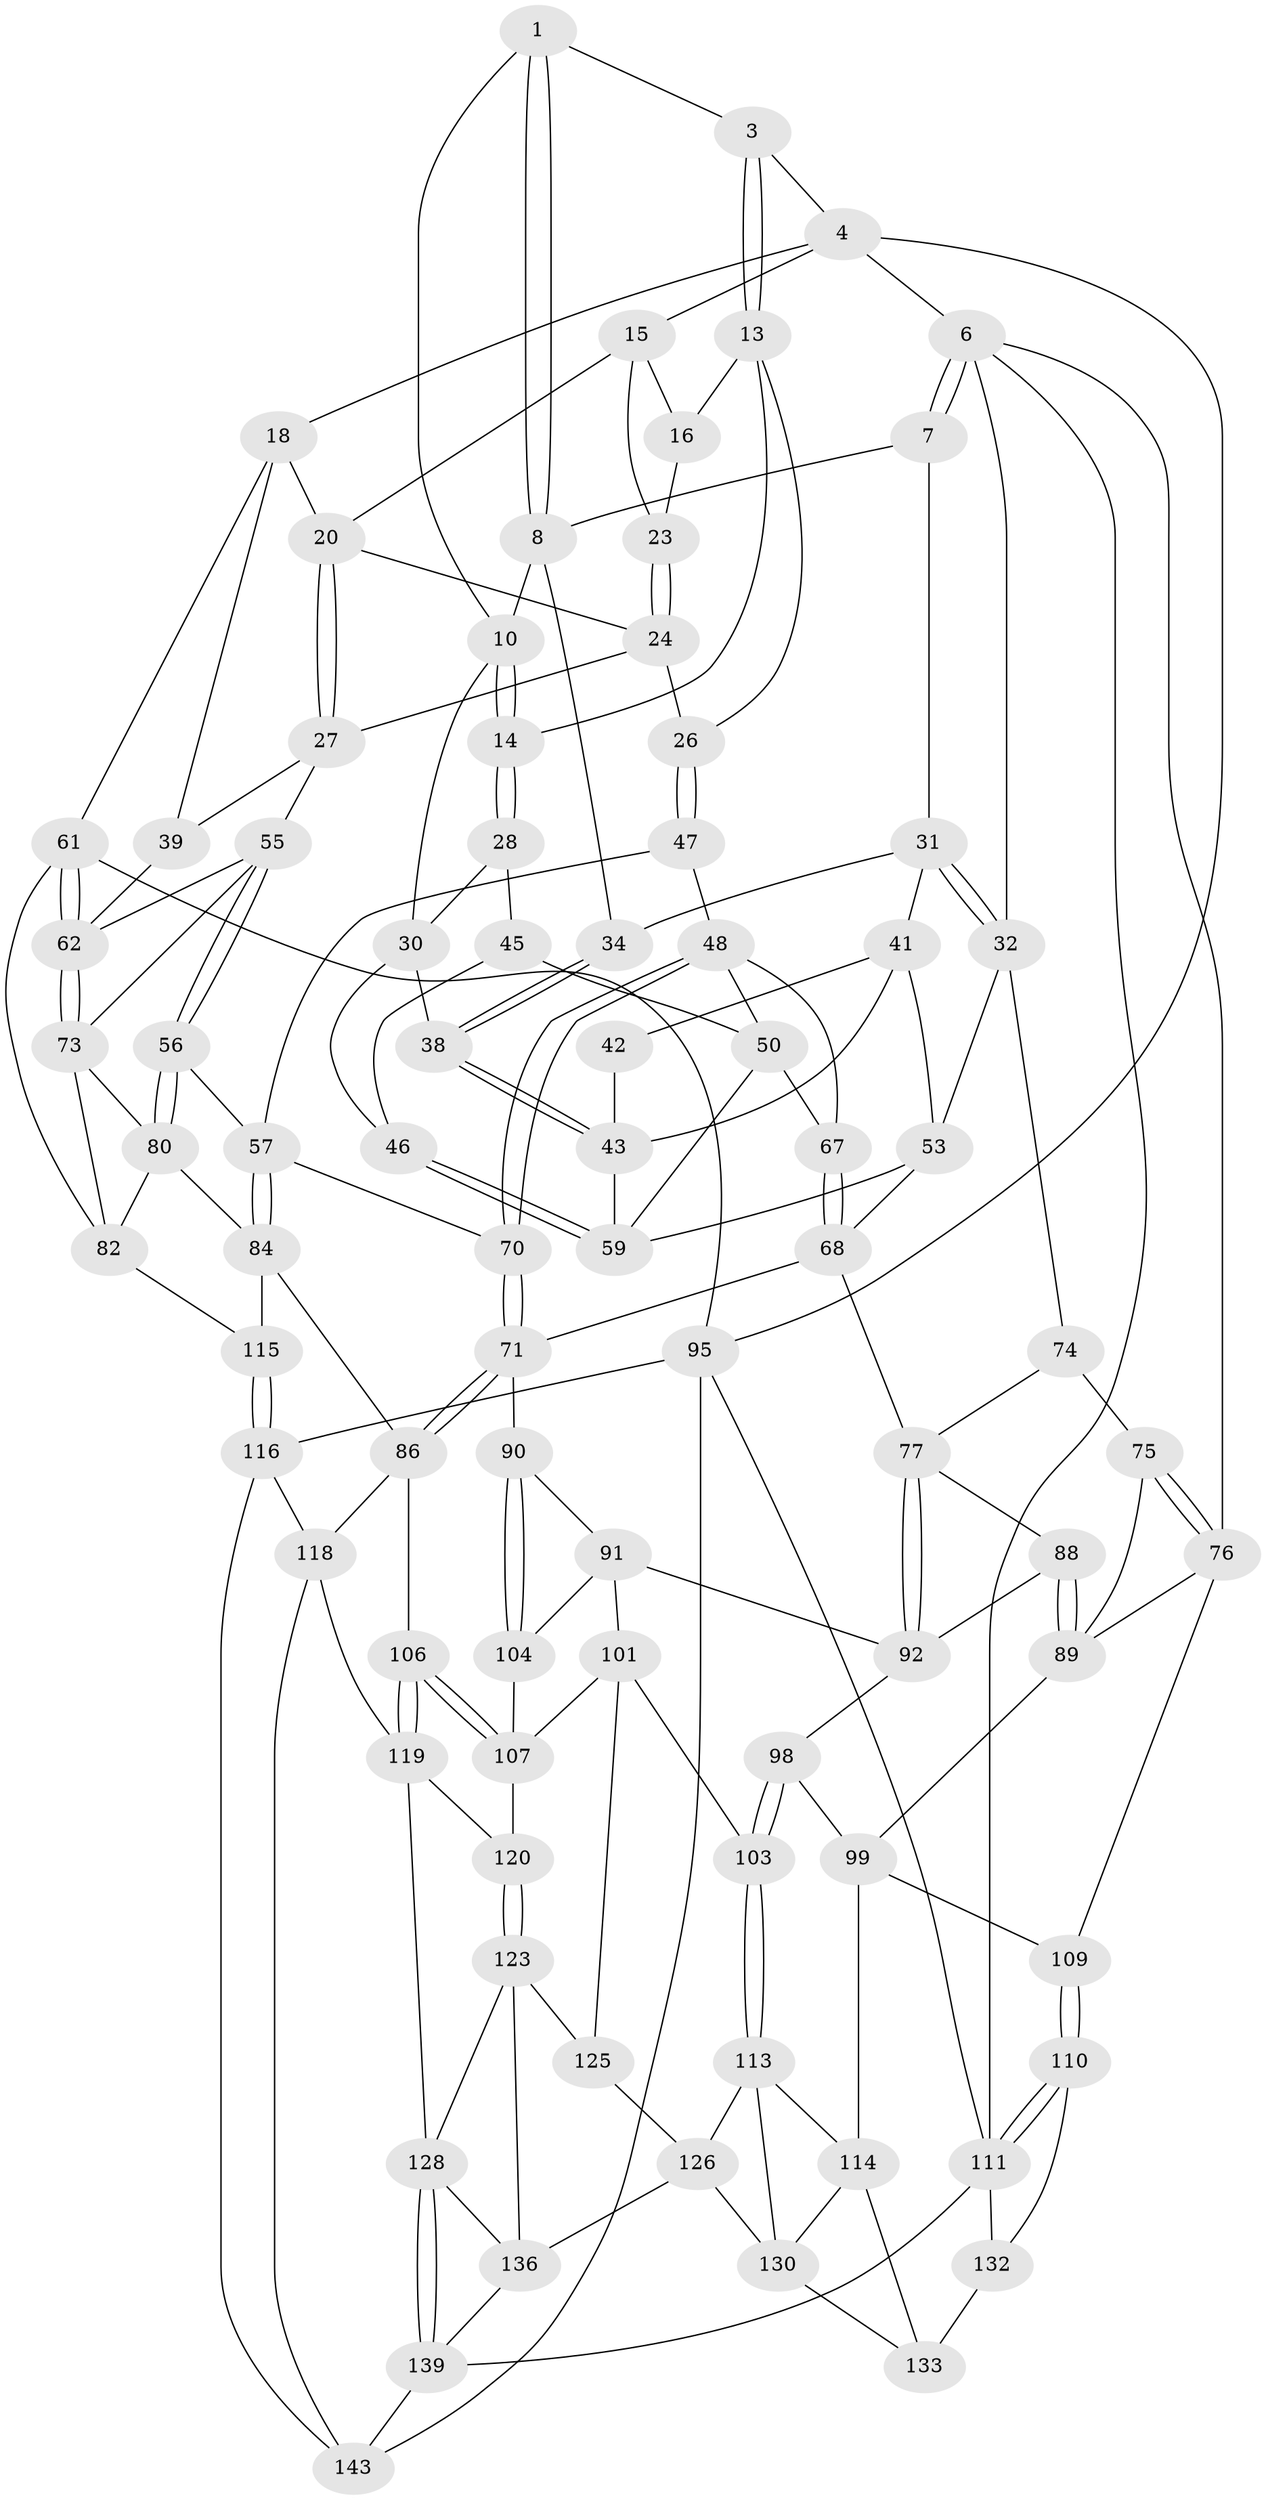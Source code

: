 // original degree distribution, {3: 0.020833333333333332, 4: 0.2569444444444444, 6: 0.2569444444444444, 5: 0.4652777777777778}
// Generated by graph-tools (version 1.1) at 2025/11/02/27/25 16:11:52]
// undirected, 85 vertices, 189 edges
graph export_dot {
graph [start="1"]
  node [color=gray90,style=filled];
  1 [pos="+0.15063750343779217+0",super="+2"];
  3 [pos="+0.5789197761785219+0"];
  4 [pos="+0.9492516271675093+0",super="+5"];
  6 [pos="+0+0",super="+33"];
  7 [pos="+0.001498945334207065+0",super="+9"];
  8 [pos="+0.14465023723822304+0.06795201013522051",super="+12"];
  10 [pos="+0.3370845846288001+0.09621324729244435",super="+11"];
  13 [pos="+0.5699665835316798+0.1230934057935598",super="+17"];
  14 [pos="+0.532673136037444+0.13845548141651987"];
  15 [pos="+0.8934811168750774+0",super="+22"];
  16 [pos="+0.7589967661260418+0.060014060897199004"];
  18 [pos="+1+0.1367695544446204",super="+19"];
  20 [pos="+0.9081885226899489+0.16012901161509213",super="+21"];
  23 [pos="+0.7871838556164467+0.10037686809426681"];
  24 [pos="+0.7840071429608462+0.14130804446126283",super="+25"];
  26 [pos="+0.6300174615641027+0.18612868889036616"];
  27 [pos="+0.7735365729549328+0.2324217810616826",super="+40"];
  28 [pos="+0.4811196363860722+0.23383939348395502",super="+29"];
  30 [pos="+0.366277172794875+0.22559684433039162",super="+37"];
  31 [pos="+0.03691157396636754+0.17682299072457117",super="+36"];
  32 [pos="+0+0.22355606018554977",super="+54"];
  34 [pos="+0.2602252035315629+0.16049425506430462",super="+35"];
  38 [pos="+0.2970684789496552+0.26222223621545426"];
  39 [pos="+0.9069393934028122+0.27903678315229624"];
  41 [pos="+0.16345117848569954+0.25687392871529474",super="+52"];
  42 [pos="+0.22493280167699956+0.20216836092411705"];
  43 [pos="+0.23854982096737884+0.3208822724851442",super="+44"];
  45 [pos="+0.3587095752711437+0.2846216217860003",super="+51"];
  46 [pos="+0.3445151683070305+0.2912394950303225"];
  47 [pos="+0.6260006434368605+0.3329032668781697"];
  48 [pos="+0.5391615761380858+0.38609581885229866",super="+49"];
  50 [pos="+0.472988593005005+0.30570349406848496",super="+64"];
  53 [pos="+0.13131507681006344+0.37838382178648544",super="+65"];
  55 [pos="+0.8044120137414531+0.37942057870943907",super="+66"];
  56 [pos="+0.7788706457407897+0.4070665631871013"];
  57 [pos="+0.7581981815446487+0.4163942772542204",super="+58"];
  59 [pos="+0.3639574574836314+0.35957856025279733",super="+60"];
  61 [pos="+1+0.3340555015014412",super="+81"];
  62 [pos="+1+0.33595704181386926",super="+63"];
  67 [pos="+0.49272567027221836+0.42260299841044546"];
  68 [pos="+0.4451550707428406+0.5110669104476913",super="+69"];
  70 [pos="+0.6008636558937904+0.4692371538818262"];
  71 [pos="+0.5829818305529886+0.6101478557447645",super="+72"];
  73 [pos="+0.9416433859369914+0.4301220870610761",super="+79"];
  74 [pos="+0.1150286446766943+0.4026056486574716"];
  75 [pos="+0.054627429524982125+0.4966004683504941"];
  76 [pos="+0+0.5101900566104582",super="+94"];
  77 [pos="+0.32045250833077954+0.4726185929041129",super="+78"];
  80 [pos="+0.8633767165543685+0.5235313782528358",super="+87"];
  82 [pos="+1+0.6655344275725624",super="+83"];
  84 [pos="+0.6911110443647049+0.650313365902784",super="+85"];
  86 [pos="+0.651443196656112+0.6656602142406908",super="+105"];
  88 [pos="+0.1763502463657536+0.6261651570636534"];
  89 [pos="+0.07335445701680623+0.5265761599686651",super="+93"];
  90 [pos="+0.4720039918201344+0.5986263612892092"];
  91 [pos="+0.3453131055248331+0.6257128005947497",super="+100"];
  92 [pos="+0.3366621732972096+0.6211732144671315",super="+97"];
  95 [pos="+1+1",super="+96"];
  98 [pos="+0.17654191281517614+0.6712114951692156"];
  99 [pos="+0.07901574440632078+0.6766605073132831",super="+108"];
  101 [pos="+0.35949997086341257+0.7582896494112542",super="+102"];
  103 [pos="+0.19235241633970399+0.7181682090997007"];
  104 [pos="+0.41912817604267444+0.705020430973665"];
  106 [pos="+0.5769152483022791+0.74395233356096"];
  107 [pos="+0.5087577103851775+0.747613388135996",super="+112"];
  109 [pos="+0+0.7964267874849388"];
  110 [pos="+0+0.9081391183456238"];
  111 [pos="+0+1",super="+141"];
  113 [pos="+0.1704874858309075+0.7861583417283504",super="+127"];
  114 [pos="+0.11627910974271223+0.8336931153860591",super="+131"];
  115 [pos="+0.6966515558332678+0.6806283634008797"];
  116 [pos="+0.8079938390984462+0.8577647857363935",super="+117"];
  118 [pos="+0.6328259896090473+0.8998818656588017",super="+121"];
  119 [pos="+0.5627168505052973+0.7745710137204076",super="+122"];
  120 [pos="+0.46572547788252266+0.8447057221526595"];
  123 [pos="+0.46454822834964576+0.8953946522488337",super="+124"];
  125 [pos="+0.3421566860166331+0.8542437766871668"];
  126 [pos="+0.3284484903831895+0.8726911543826089",super="+137"];
  128 [pos="+0.4716998562575591+0.9052289040845118",super="+129"];
  130 [pos="+0.22519555906257643+0.9562548310387694",super="+134"];
  132 [pos="+0.07820277984354863+0.9437127877412329",super="+142"];
  133 [pos="+0.11380111451926853+0.8629707893057758",super="+135"];
  136 [pos="+0.3415337188525569+0.935606427283014",super="+138"];
  139 [pos="+0.3980408126236118+1",super="+140"];
  143 [pos="+0.6017270879406166+1",super="+144"];
  1 -- 8;
  1 -- 8;
  1 -- 10;
  1 -- 3;
  3 -- 4;
  3 -- 13;
  3 -- 13;
  4 -- 15;
  4 -- 18;
  4 -- 6;
  4 -- 95;
  6 -- 7;
  6 -- 7;
  6 -- 111;
  6 -- 32;
  6 -- 76;
  7 -- 8;
  7 -- 31;
  8 -- 34;
  8 -- 10;
  10 -- 14;
  10 -- 14;
  10 -- 30;
  13 -- 14;
  13 -- 16;
  13 -- 26;
  14 -- 28;
  14 -- 28;
  15 -- 16;
  15 -- 23;
  15 -- 20;
  16 -- 23;
  18 -- 61;
  18 -- 20;
  18 -- 39;
  20 -- 27;
  20 -- 27;
  20 -- 24;
  23 -- 24;
  23 -- 24;
  24 -- 26;
  24 -- 27;
  26 -- 47;
  26 -- 47;
  27 -- 55;
  27 -- 39;
  28 -- 45 [weight=2];
  28 -- 30;
  30 -- 46;
  30 -- 38;
  31 -- 32;
  31 -- 32;
  31 -- 41;
  31 -- 34;
  32 -- 74;
  32 -- 53;
  34 -- 38;
  34 -- 38;
  38 -- 43;
  38 -- 43;
  39 -- 62;
  41 -- 42;
  41 -- 43;
  41 -- 53;
  42 -- 43;
  43 -- 59;
  45 -- 46;
  45 -- 50;
  46 -- 59;
  46 -- 59;
  47 -- 48;
  47 -- 57;
  48 -- 70;
  48 -- 70;
  48 -- 50;
  48 -- 67;
  50 -- 67;
  50 -- 59;
  53 -- 59;
  53 -- 68;
  55 -- 56;
  55 -- 56;
  55 -- 73;
  55 -- 62;
  56 -- 57;
  56 -- 80;
  56 -- 80;
  57 -- 84;
  57 -- 84;
  57 -- 70;
  61 -- 62;
  61 -- 62;
  61 -- 82;
  61 -- 95;
  62 -- 73;
  62 -- 73;
  67 -- 68;
  67 -- 68;
  68 -- 77;
  68 -- 71;
  70 -- 71;
  70 -- 71;
  71 -- 86;
  71 -- 86;
  71 -- 90;
  73 -- 80;
  73 -- 82;
  74 -- 75;
  74 -- 77;
  75 -- 76;
  75 -- 76;
  75 -- 89;
  76 -- 109;
  76 -- 89;
  77 -- 92;
  77 -- 92;
  77 -- 88;
  80 -- 84;
  80 -- 82;
  82 -- 115;
  84 -- 115;
  84 -- 86;
  86 -- 106;
  86 -- 118;
  88 -- 89;
  88 -- 89;
  88 -- 92;
  89 -- 99;
  90 -- 91;
  90 -- 104;
  90 -- 104;
  91 -- 92;
  91 -- 104;
  91 -- 101;
  92 -- 98;
  95 -- 111;
  95 -- 116;
  95 -- 143;
  98 -- 99;
  98 -- 103;
  98 -- 103;
  99 -- 114;
  99 -- 109;
  101 -- 125;
  101 -- 103;
  101 -- 107;
  103 -- 113;
  103 -- 113;
  104 -- 107;
  106 -- 107;
  106 -- 107;
  106 -- 119;
  106 -- 119;
  107 -- 120;
  109 -- 110;
  109 -- 110;
  110 -- 111;
  110 -- 111;
  110 -- 132;
  111 -- 132;
  111 -- 139;
  113 -- 114;
  113 -- 130;
  113 -- 126;
  114 -- 130;
  114 -- 133;
  115 -- 116;
  115 -- 116;
  116 -- 118;
  116 -- 143;
  118 -- 143;
  118 -- 119;
  119 -- 120;
  119 -- 128;
  120 -- 123;
  120 -- 123;
  123 -- 136;
  123 -- 125;
  123 -- 128;
  125 -- 126;
  126 -- 136;
  126 -- 130;
  128 -- 139;
  128 -- 139;
  128 -- 136;
  130 -- 133;
  132 -- 133 [weight=2];
  136 -- 139;
  139 -- 143;
}
